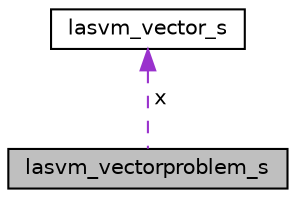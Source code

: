 digraph "lasvm_vectorproblem_s"
{
  edge [fontname="Helvetica",fontsize="10",labelfontname="Helvetica",labelfontsize="10"];
  node [fontname="Helvetica",fontsize="10",shape=record];
  Node1 [label="lasvm_vectorproblem_s",height=0.2,width=0.4,color="black", fillcolor="grey75", style="filled" fontcolor="black"];
  Node2 -> Node1 [dir="back",color="darkorchid3",fontsize="10",style="dashed",label=" x" ,fontname="Helvetica"];
  Node2 [label="lasvm_vector_s",height=0.2,width=0.4,color="black", fillcolor="white", style="filled",URL="$structlasvm__vector__s.html"];
}
